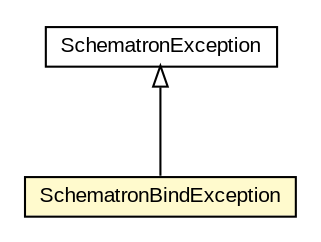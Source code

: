 #!/usr/local/bin/dot
#
# Class diagram 
# Generated by UMLGraph version 5.1 (http://www.umlgraph.org/)
#

digraph G {
	edge [fontname="arial",fontsize=10,labelfontname="arial",labelfontsize=10];
	node [fontname="arial",fontsize=10,shape=plaintext];
	nodesep=0.25;
	ranksep=0.5;
	// com.helger.schematron.SchematronException
	c3467 [label=<<table title="com.helger.schematron.SchematronException" border="0" cellborder="1" cellspacing="0" cellpadding="2" port="p" href="../../SchematronException.html">
		<tr><td><table border="0" cellspacing="0" cellpadding="1">
<tr><td align="center" balign="center"> SchematronException </td></tr>
		</table></td></tr>
		</table>>, fontname="arial", fontcolor="black", fontsize=10.0];
	// com.helger.schematron.pure.binding.SchematronBindException
	c3473 [label=<<table title="com.helger.schematron.pure.binding.SchematronBindException" border="0" cellborder="1" cellspacing="0" cellpadding="2" port="p" bgcolor="lemonChiffon" href="./SchematronBindException.html">
		<tr><td><table border="0" cellspacing="0" cellpadding="1">
<tr><td align="center" balign="center"> SchematronBindException </td></tr>
		</table></td></tr>
		</table>>, fontname="arial", fontcolor="black", fontsize=10.0];
	//com.helger.schematron.pure.binding.SchematronBindException extends com.helger.schematron.SchematronException
	c3467:p -> c3473:p [dir=back,arrowtail=empty];
}

